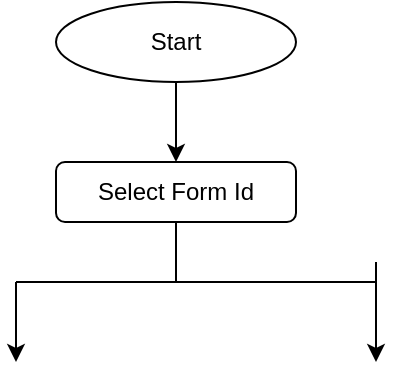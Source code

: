 <mxfile version="13.9.9" type="github">
  <diagram id="1k5y8EkKne4M0ZvEEFEp" name="Page-1">
    <mxGraphModel dx="1038" dy="523" grid="1" gridSize="10" guides="1" tooltips="1" connect="1" arrows="1" fold="1" page="1" pageScale="1" pageWidth="827" pageHeight="1169" math="0" shadow="0">
      <root>
        <mxCell id="0" />
        <mxCell id="1" parent="0" />
        <mxCell id="goGxhgD0CnVqPeI-syyu-2" value="Start" style="ellipse;whiteSpace=wrap;html=1;" vertex="1" parent="1">
          <mxGeometry x="320" y="100" width="120" height="40" as="geometry" />
        </mxCell>
        <mxCell id="goGxhgD0CnVqPeI-syyu-4" value="Select Form Id" style="rounded=1;whiteSpace=wrap;html=1;" vertex="1" parent="1">
          <mxGeometry x="320" y="180" width="120" height="30" as="geometry" />
        </mxCell>
        <mxCell id="goGxhgD0CnVqPeI-syyu-6" value="" style="endArrow=classic;html=1;exitX=0.5;exitY=1;exitDx=0;exitDy=0;exitPerimeter=0;" edge="1" parent="1" source="goGxhgD0CnVqPeI-syyu-2">
          <mxGeometry width="50" height="50" relative="1" as="geometry">
            <mxPoint x="380" y="150" as="sourcePoint" />
            <mxPoint x="380" y="180" as="targetPoint" />
          </mxGeometry>
        </mxCell>
        <mxCell id="goGxhgD0CnVqPeI-syyu-8" value="" style="endArrow=none;html=1;entryX=0.5;entryY=1;entryDx=0;entryDy=0;" edge="1" parent="1" target="goGxhgD0CnVqPeI-syyu-4">
          <mxGeometry width="50" height="50" relative="1" as="geometry">
            <mxPoint x="380" y="240" as="sourcePoint" />
            <mxPoint x="440" y="350" as="targetPoint" />
          </mxGeometry>
        </mxCell>
        <mxCell id="goGxhgD0CnVqPeI-syyu-9" value="" style="endArrow=none;html=1;" edge="1" parent="1">
          <mxGeometry width="50" height="50" relative="1" as="geometry">
            <mxPoint x="300" y="240" as="sourcePoint" />
            <mxPoint x="480" y="240" as="targetPoint" />
            <Array as="points" />
          </mxGeometry>
        </mxCell>
        <mxCell id="goGxhgD0CnVqPeI-syyu-10" value="" style="endArrow=classic;html=1;" edge="1" parent="1">
          <mxGeometry width="50" height="50" relative="1" as="geometry">
            <mxPoint x="300" y="240" as="sourcePoint" />
            <mxPoint x="300" y="280" as="targetPoint" />
          </mxGeometry>
        </mxCell>
        <mxCell id="goGxhgD0CnVqPeI-syyu-11" value="" style="endArrow=classic;html=1;" edge="1" parent="1">
          <mxGeometry width="50" height="50" relative="1" as="geometry">
            <mxPoint x="480" y="230" as="sourcePoint" />
            <mxPoint x="480" y="280" as="targetPoint" />
          </mxGeometry>
        </mxCell>
      </root>
    </mxGraphModel>
  </diagram>
</mxfile>
